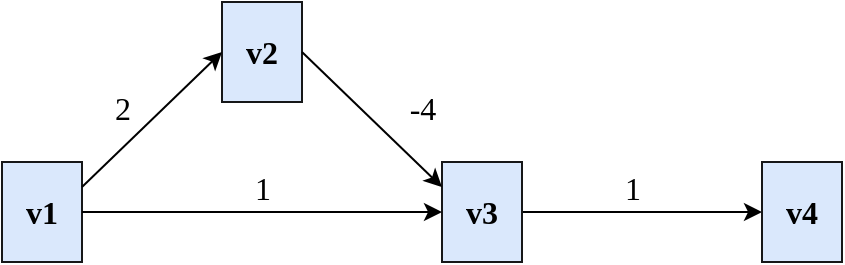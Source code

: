 <mxfile version="21.2.8" type="device">
  <diagram name="Page-1" id="Rcyzfzn8sQdgbDnyguQT">
    <mxGraphModel dx="711" dy="463" grid="1" gridSize="10" guides="1" tooltips="1" connect="1" arrows="1" fold="1" page="1" pageScale="1" pageWidth="827" pageHeight="1169" math="0" shadow="0">
      <root>
        <mxCell id="0" />
        <mxCell id="1" parent="0" />
        <mxCell id="SkOLzQJd9_lBpFoTW1bT-1" value="&lt;b&gt;&lt;font style=&quot;font-size: 16px;&quot; face=&quot;Verdana&quot;&gt;v2&lt;/font&gt;&lt;/b&gt;" style="rounded=0;whiteSpace=wrap;html=1;fillColor=#dae8fc;strokeColor=#161718;" parent="1" vertex="1">
          <mxGeometry x="300" y="123" width="40" height="50" as="geometry" />
        </mxCell>
        <mxCell id="34u7cwAZTZXWfkroRsvP-1" value="&lt;b&gt;&lt;font style=&quot;font-size: 16px;&quot; face=&quot;Verdana&quot;&gt;v1&lt;/font&gt;&lt;/b&gt;" style="rounded=0;whiteSpace=wrap;html=1;fillColor=#dae8fc;strokeColor=#161718;" parent="1" vertex="1">
          <mxGeometry x="190" y="203" width="40" height="50" as="geometry" />
        </mxCell>
        <mxCell id="-SzlSnU1YpIq7H9hnj6T-1" style="edgeStyle=orthogonalEdgeStyle;rounded=0;orthogonalLoop=1;jettySize=auto;html=1;exitX=1;exitY=0.5;exitDx=0;exitDy=0;entryX=0;entryY=0.5;entryDx=0;entryDy=0;" edge="1" parent="1" source="34u7cwAZTZXWfkroRsvP-2" target="34u7cwAZTZXWfkroRsvP-3">
          <mxGeometry relative="1" as="geometry" />
        </mxCell>
        <mxCell id="34u7cwAZTZXWfkroRsvP-2" value="&lt;b&gt;&lt;font style=&quot;font-size: 16px;&quot; face=&quot;Verdana&quot;&gt;v3&lt;/font&gt;&lt;/b&gt;" style="rounded=0;whiteSpace=wrap;html=1;fillColor=#dae8fc;strokeColor=#161718;" parent="1" vertex="1">
          <mxGeometry x="410" y="203" width="40" height="50" as="geometry" />
        </mxCell>
        <mxCell id="34u7cwAZTZXWfkroRsvP-3" value="&lt;b&gt;&lt;font style=&quot;font-size: 16px;&quot; face=&quot;Verdana&quot;&gt;v4&lt;/font&gt;&lt;/b&gt;" style="rounded=0;whiteSpace=wrap;html=1;fillColor=#dae8fc;strokeColor=#161718;" parent="1" vertex="1">
          <mxGeometry x="570" y="203" width="40" height="50" as="geometry" />
        </mxCell>
        <mxCell id="34u7cwAZTZXWfkroRsvP-6" value="" style="endArrow=classic;html=1;rounded=0;exitX=1;exitY=0.25;exitDx=0;exitDy=0;entryX=0;entryY=0.5;entryDx=0;entryDy=0;" parent="1" source="34u7cwAZTZXWfkroRsvP-1" target="SkOLzQJd9_lBpFoTW1bT-1" edge="1">
          <mxGeometry width="50" height="50" relative="1" as="geometry">
            <mxPoint x="200" y="203" as="sourcePoint" />
            <mxPoint x="250" y="153" as="targetPoint" />
          </mxGeometry>
        </mxCell>
        <mxCell id="34u7cwAZTZXWfkroRsvP-7" value="" style="endArrow=classic;html=1;rounded=0;exitX=1;exitY=0.5;exitDx=0;exitDy=0;entryX=0;entryY=0.25;entryDx=0;entryDy=0;" parent="1" source="SkOLzQJd9_lBpFoTW1bT-1" target="34u7cwAZTZXWfkroRsvP-2" edge="1">
          <mxGeometry width="50" height="50" relative="1" as="geometry">
            <mxPoint x="320" y="273" as="sourcePoint" />
            <mxPoint x="370" y="223" as="targetPoint" />
          </mxGeometry>
        </mxCell>
        <mxCell id="34u7cwAZTZXWfkroRsvP-8" value="" style="endArrow=classic;html=1;rounded=0;exitX=1;exitY=0.5;exitDx=0;exitDy=0;entryX=0;entryY=0.5;entryDx=0;entryDy=0;" parent="1" source="34u7cwAZTZXWfkroRsvP-1" target="34u7cwAZTZXWfkroRsvP-2" edge="1">
          <mxGeometry width="50" height="50" relative="1" as="geometry">
            <mxPoint x="320" y="273" as="sourcePoint" />
            <mxPoint x="370" y="223" as="targetPoint" />
          </mxGeometry>
        </mxCell>
        <mxCell id="34u7cwAZTZXWfkroRsvP-11" value="&lt;font face=&quot;Verdana&quot; style=&quot;font-size: 16px;&quot;&gt;2&lt;/font&gt;" style="text;html=1;align=center;verticalAlign=middle;resizable=0;points=[];autosize=1;strokeColor=none;fillColor=none;" parent="1" vertex="1">
          <mxGeometry x="235" y="161" width="30" height="30" as="geometry" />
        </mxCell>
        <mxCell id="34u7cwAZTZXWfkroRsvP-12" value="&lt;font face=&quot;Verdana&quot; style=&quot;font-size: 16px;&quot;&gt;-4&lt;/font&gt;" style="text;html=1;align=center;verticalAlign=middle;resizable=0;points=[];autosize=1;strokeColor=none;fillColor=none;" parent="1" vertex="1">
          <mxGeometry x="380" y="161" width="40" height="30" as="geometry" />
        </mxCell>
        <mxCell id="34u7cwAZTZXWfkroRsvP-13" value="&lt;font face=&quot;Verdana&quot; style=&quot;font-size: 16px;&quot;&gt;1&lt;/font&gt;" style="text;html=1;align=center;verticalAlign=middle;resizable=0;points=[];autosize=1;strokeColor=none;fillColor=none;" parent="1" vertex="1">
          <mxGeometry x="305" y="201" width="30" height="30" as="geometry" />
        </mxCell>
        <mxCell id="34u7cwAZTZXWfkroRsvP-15" value="&lt;font face=&quot;Verdana&quot; style=&quot;font-size: 16px;&quot;&gt;1&lt;/font&gt;" style="text;html=1;align=center;verticalAlign=middle;resizable=0;points=[];autosize=1;strokeColor=none;fillColor=none;" parent="1" vertex="1">
          <mxGeometry x="490" y="201" width="30" height="30" as="geometry" />
        </mxCell>
      </root>
    </mxGraphModel>
  </diagram>
</mxfile>

